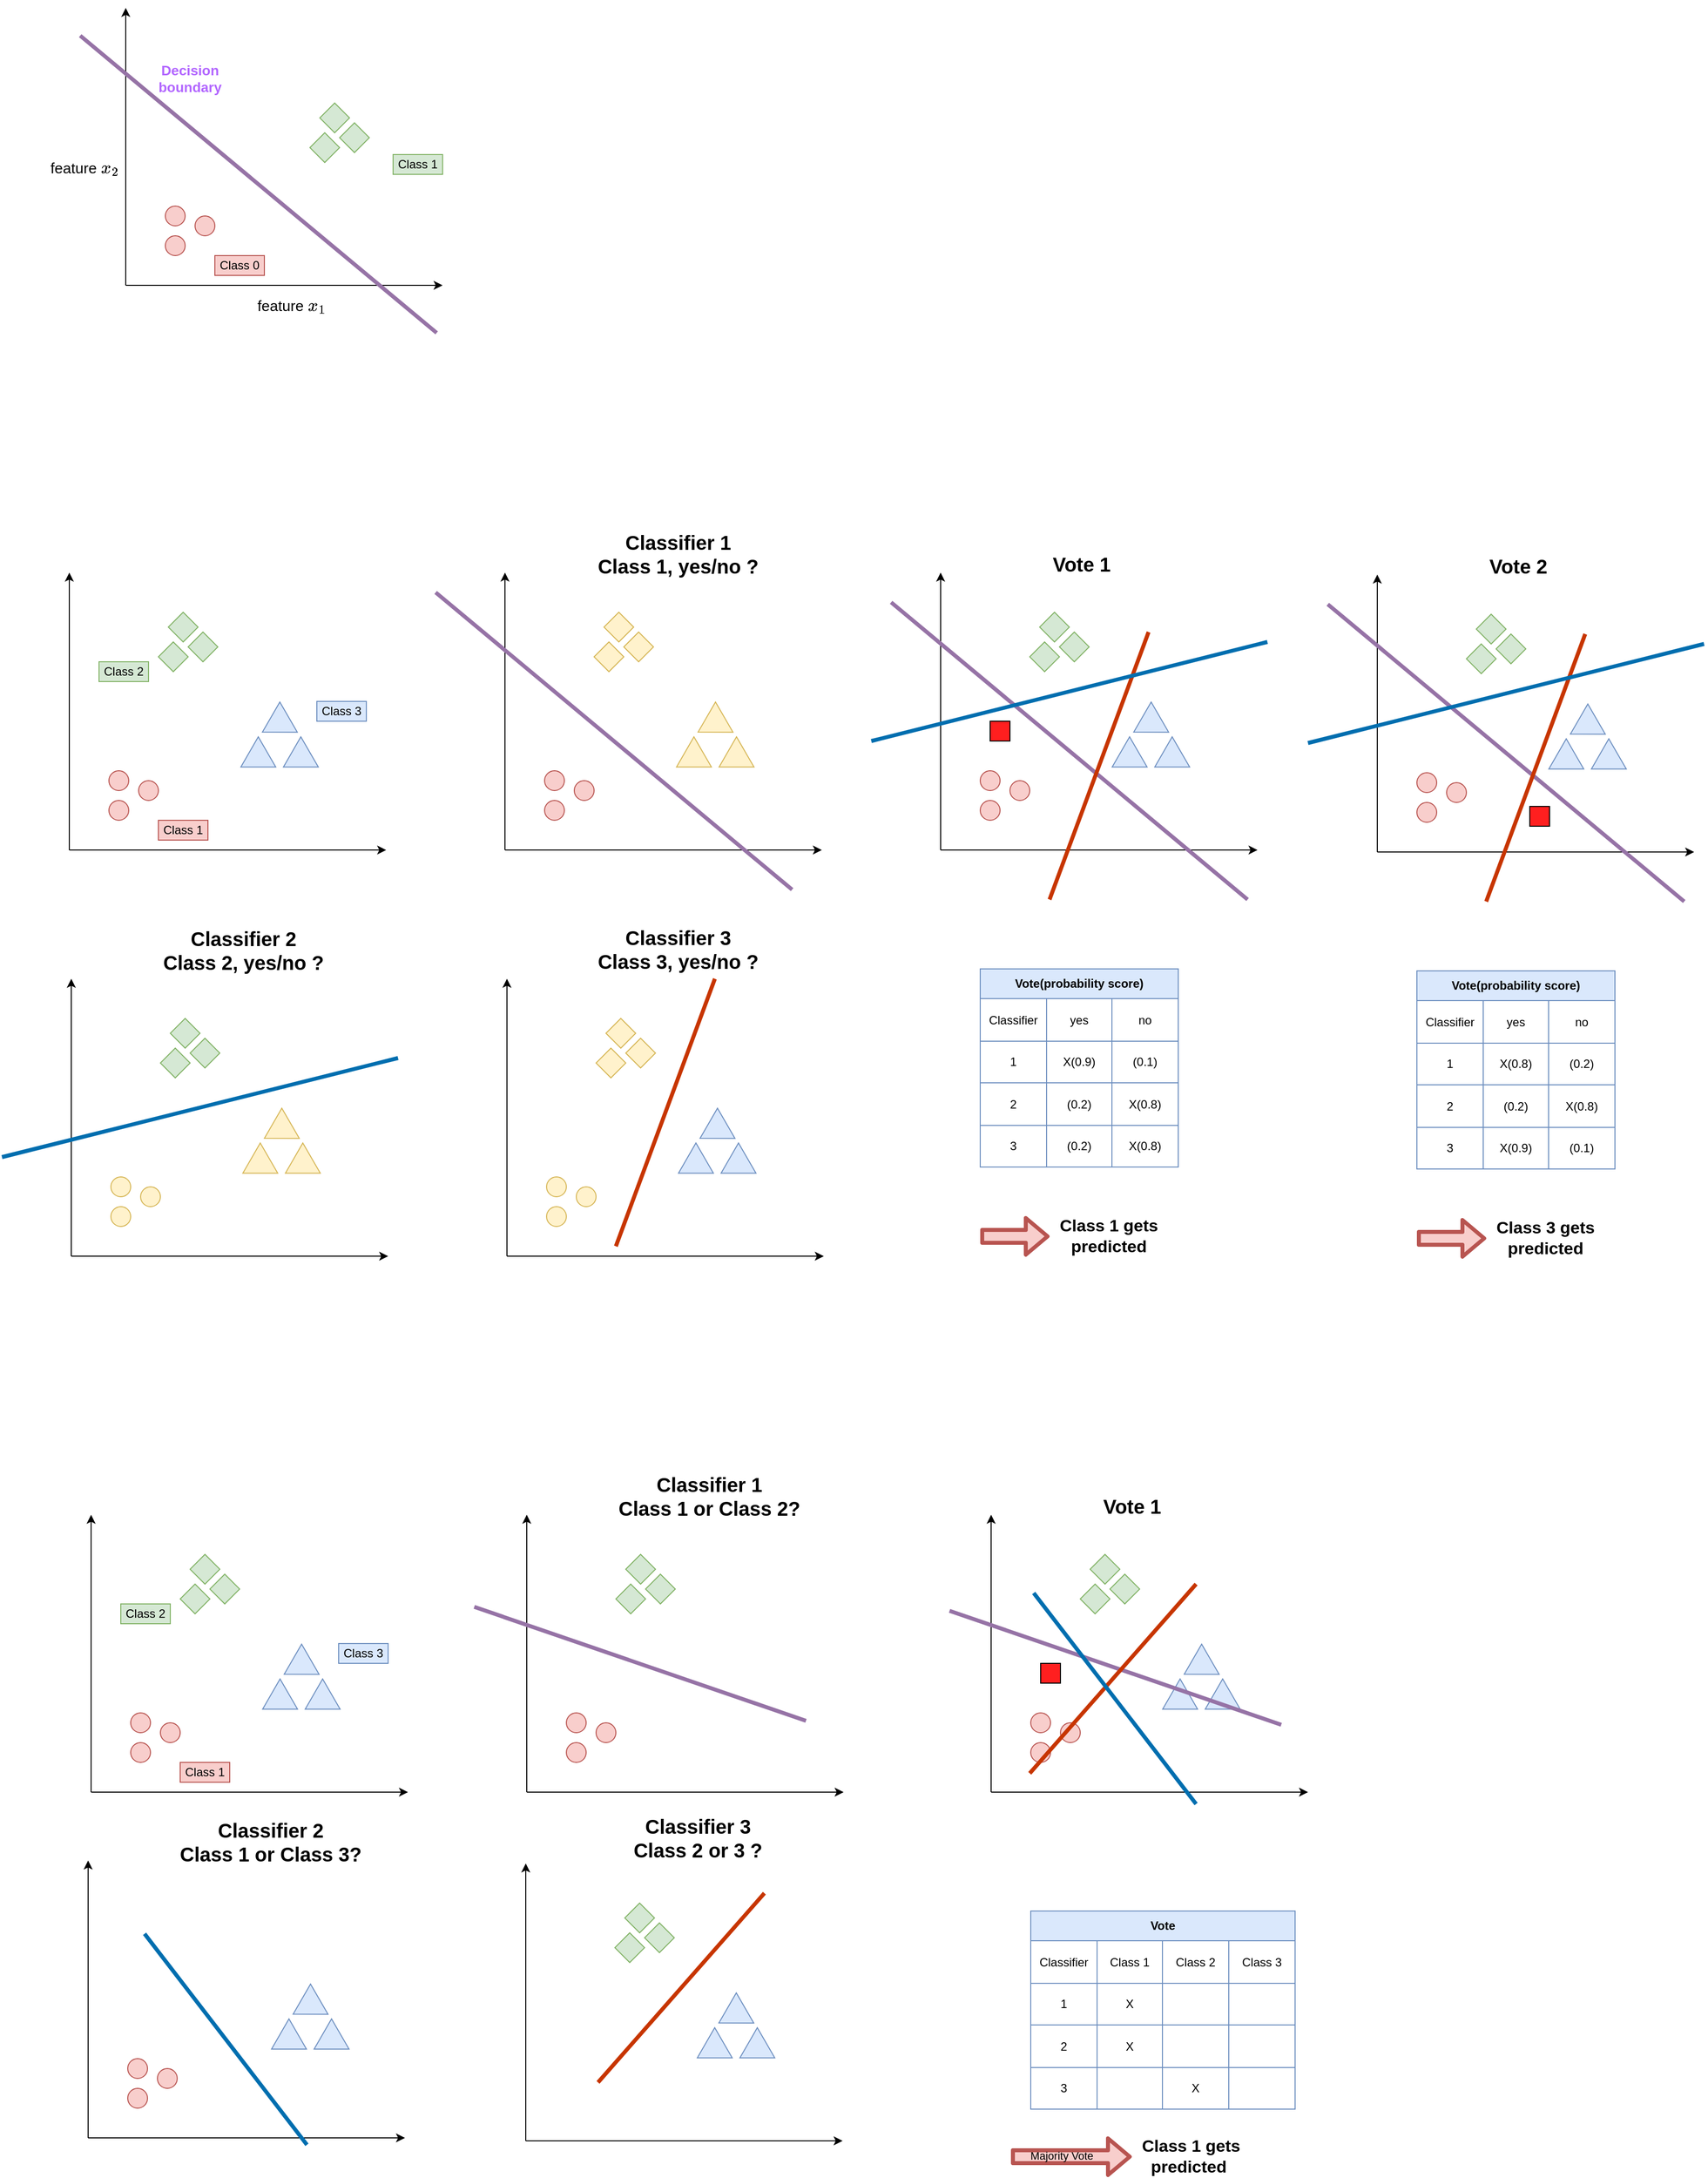 <mxfile version="14.1.9" type="device"><diagram id="eazXmLkH5TzqPCt74Ztd" name="Page-1"><mxGraphModel dx="1874" dy="1314" grid="0" gridSize="10" guides="0" tooltips="1" connect="1" arrows="1" fold="1" page="0" pageScale="1" pageWidth="827" pageHeight="1169" math="1" shadow="0"><root><mxCell id="0"/><mxCell id="1" parent="0"/><mxCell id="v2u7nxhbn7IVWWJ1dDAB-1" value="" style="ellipse;whiteSpace=wrap;html=1;aspect=fixed;fillColor=#f8cecc;strokeColor=#b85450;" parent="1" vertex="1"><mxGeometry x="200" y="430" width="20" height="20" as="geometry"/></mxCell><mxCell id="v2u7nxhbn7IVWWJ1dDAB-2" value="" style="ellipse;whiteSpace=wrap;html=1;aspect=fixed;fillColor=#f8cecc;strokeColor=#b85450;" parent="1" vertex="1"><mxGeometry x="230" y="410" width="20" height="20" as="geometry"/></mxCell><mxCell id="v2u7nxhbn7IVWWJ1dDAB-3" value="" style="ellipse;whiteSpace=wrap;html=1;aspect=fixed;fillColor=#f8cecc;strokeColor=#b85450;" parent="1" vertex="1"><mxGeometry x="200" y="400" width="20" height="20" as="geometry"/></mxCell><mxCell id="v2u7nxhbn7IVWWJ1dDAB-4" value="" style="endArrow=classic;html=1;" parent="1" edge="1"><mxGeometry width="50" height="50" relative="1" as="geometry"><mxPoint x="160" y="480" as="sourcePoint"/><mxPoint x="160" y="200" as="targetPoint"/></mxGeometry></mxCell><mxCell id="v2u7nxhbn7IVWWJ1dDAB-5" value="" style="endArrow=classic;html=1;" parent="1" edge="1"><mxGeometry width="50" height="50" relative="1" as="geometry"><mxPoint x="160" y="480" as="sourcePoint"/><mxPoint x="480" y="480" as="targetPoint"/></mxGeometry></mxCell><mxCell id="v2u7nxhbn7IVWWJ1dDAB-6" value="" style="rhombus;whiteSpace=wrap;html=1;fillColor=#d5e8d4;strokeColor=#82b366;" parent="1" vertex="1"><mxGeometry x="260" y="240" width="30" height="30" as="geometry"/></mxCell><mxCell id="v2u7nxhbn7IVWWJ1dDAB-7" value="" style="rhombus;whiteSpace=wrap;html=1;fillColor=#d5e8d4;strokeColor=#82b366;" parent="1" vertex="1"><mxGeometry x="280" y="260" width="30" height="30" as="geometry"/></mxCell><mxCell id="v2u7nxhbn7IVWWJ1dDAB-8" value="" style="rhombus;whiteSpace=wrap;html=1;fillColor=#d5e8d4;strokeColor=#82b366;" parent="1" vertex="1"><mxGeometry x="250" y="270" width="30" height="30" as="geometry"/></mxCell><mxCell id="v2u7nxhbn7IVWWJ1dDAB-9" value="" style="triangle;whiteSpace=wrap;html=1;rotation=30;fillColor=#dae8fc;strokeColor=#6c8ebf;" parent="1" vertex="1"><mxGeometry x="361.78" y="335.88" width="30.55" height="35.17" as="geometry"/></mxCell><mxCell id="v2u7nxhbn7IVWWJ1dDAB-10" value="" style="triangle;whiteSpace=wrap;html=1;rotation=30;fillColor=#dae8fc;strokeColor=#6c8ebf;" parent="1" vertex="1"><mxGeometry x="383" y="371.05" width="30.55" height="35.17" as="geometry"/></mxCell><mxCell id="v2u7nxhbn7IVWWJ1dDAB-11" value="" style="triangle;whiteSpace=wrap;html=1;rotation=30;fillColor=#dae8fc;strokeColor=#6c8ebf;" parent="1" vertex="1"><mxGeometry x="340.0" y="371.05" width="30.55" height="35.17" as="geometry"/></mxCell><mxCell id="v2u7nxhbn7IVWWJ1dDAB-12" value="" style="ellipse;whiteSpace=wrap;html=1;aspect=fixed;fillColor=#f8cecc;strokeColor=#b85450;" parent="1" vertex="1"><mxGeometry x="640" y="430" width="20" height="20" as="geometry"/></mxCell><mxCell id="v2u7nxhbn7IVWWJ1dDAB-13" value="" style="ellipse;whiteSpace=wrap;html=1;aspect=fixed;fillColor=#f8cecc;strokeColor=#b85450;" parent="1" vertex="1"><mxGeometry x="670" y="410" width="20" height="20" as="geometry"/></mxCell><mxCell id="v2u7nxhbn7IVWWJ1dDAB-14" value="" style="ellipse;whiteSpace=wrap;html=1;aspect=fixed;fillColor=#f8cecc;strokeColor=#b85450;" parent="1" vertex="1"><mxGeometry x="640" y="400" width="20" height="20" as="geometry"/></mxCell><mxCell id="v2u7nxhbn7IVWWJ1dDAB-15" value="" style="endArrow=classic;html=1;" parent="1" edge="1"><mxGeometry width="50" height="50" relative="1" as="geometry"><mxPoint x="600" y="480" as="sourcePoint"/><mxPoint x="600" y="200" as="targetPoint"/></mxGeometry></mxCell><mxCell id="v2u7nxhbn7IVWWJ1dDAB-16" value="" style="endArrow=classic;html=1;" parent="1" edge="1"><mxGeometry width="50" height="50" relative="1" as="geometry"><mxPoint x="600" y="480" as="sourcePoint"/><mxPoint x="920" y="480" as="targetPoint"/></mxGeometry></mxCell><mxCell id="v2u7nxhbn7IVWWJ1dDAB-17" value="" style="rhombus;whiteSpace=wrap;html=1;fillColor=#fff2cc;strokeColor=#d6b656;" parent="1" vertex="1"><mxGeometry x="700" y="240" width="30" height="30" as="geometry"/></mxCell><mxCell id="v2u7nxhbn7IVWWJ1dDAB-18" value="" style="rhombus;whiteSpace=wrap;html=1;fillColor=#fff2cc;strokeColor=#d6b656;" parent="1" vertex="1"><mxGeometry x="720" y="260" width="30" height="30" as="geometry"/></mxCell><mxCell id="v2u7nxhbn7IVWWJ1dDAB-19" value="" style="rhombus;whiteSpace=wrap;html=1;fillColor=#fff2cc;strokeColor=#d6b656;" parent="1" vertex="1"><mxGeometry x="690" y="270" width="30" height="30" as="geometry"/></mxCell><mxCell id="v2u7nxhbn7IVWWJ1dDAB-20" value="" style="triangle;whiteSpace=wrap;html=1;rotation=30;fillColor=#fff2cc;strokeColor=#d6b656;" parent="1" vertex="1"><mxGeometry x="801.78" y="335.88" width="30.55" height="35.17" as="geometry"/></mxCell><mxCell id="v2u7nxhbn7IVWWJ1dDAB-21" value="" style="triangle;whiteSpace=wrap;html=1;rotation=30;fillColor=#fff2cc;strokeColor=#d6b656;" parent="1" vertex="1"><mxGeometry x="823" y="371.05" width="30.55" height="35.17" as="geometry"/></mxCell><mxCell id="v2u7nxhbn7IVWWJ1dDAB-22" value="" style="triangle;whiteSpace=wrap;html=1;rotation=30;fillColor=#fff2cc;strokeColor=#d6b656;" parent="1" vertex="1"><mxGeometry x="780" y="371.05" width="30.55" height="35.17" as="geometry"/></mxCell><mxCell id="v2u7nxhbn7IVWWJ1dDAB-23" value="" style="endArrow=none;html=1;strokeWidth=4;fillColor=#e1d5e7;strokeColor=#9673a6;" parent="1" edge="1"><mxGeometry width="50" height="50" relative="1" as="geometry"><mxPoint x="890" y="520" as="sourcePoint"/><mxPoint x="530" y="220" as="targetPoint"/></mxGeometry></mxCell><mxCell id="v2u7nxhbn7IVWWJ1dDAB-24" value="" style="ellipse;whiteSpace=wrap;html=1;aspect=fixed;fillColor=#fff2cc;strokeColor=#d6b656;" parent="1" vertex="1"><mxGeometry x="202" y="840" width="20" height="20" as="geometry"/></mxCell><mxCell id="v2u7nxhbn7IVWWJ1dDAB-25" value="" style="ellipse;whiteSpace=wrap;html=1;aspect=fixed;fillColor=#fff2cc;strokeColor=#d6b656;" parent="1" vertex="1"><mxGeometry x="232" y="820" width="20" height="20" as="geometry"/></mxCell><mxCell id="v2u7nxhbn7IVWWJ1dDAB-26" value="" style="ellipse;whiteSpace=wrap;html=1;aspect=fixed;fillColor=#fff2cc;strokeColor=#d6b656;" parent="1" vertex="1"><mxGeometry x="202" y="810" width="20" height="20" as="geometry"/></mxCell><mxCell id="v2u7nxhbn7IVWWJ1dDAB-27" value="" style="endArrow=classic;html=1;" parent="1" edge="1"><mxGeometry width="50" height="50" relative="1" as="geometry"><mxPoint x="162" y="890" as="sourcePoint"/><mxPoint x="162" y="610" as="targetPoint"/></mxGeometry></mxCell><mxCell id="v2u7nxhbn7IVWWJ1dDAB-28" value="" style="endArrow=classic;html=1;" parent="1" edge="1"><mxGeometry width="50" height="50" relative="1" as="geometry"><mxPoint x="162" y="890" as="sourcePoint"/><mxPoint x="482" y="890" as="targetPoint"/></mxGeometry></mxCell><mxCell id="v2u7nxhbn7IVWWJ1dDAB-29" value="" style="rhombus;whiteSpace=wrap;html=1;fillColor=#d5e8d4;strokeColor=#82b366;" parent="1" vertex="1"><mxGeometry x="262" y="650" width="30" height="30" as="geometry"/></mxCell><mxCell id="v2u7nxhbn7IVWWJ1dDAB-30" value="" style="rhombus;whiteSpace=wrap;html=1;fillColor=#d5e8d4;strokeColor=#82b366;" parent="1" vertex="1"><mxGeometry x="282" y="670" width="30" height="30" as="geometry"/></mxCell><mxCell id="v2u7nxhbn7IVWWJ1dDAB-31" value="" style="rhombus;whiteSpace=wrap;html=1;fillColor=#d5e8d4;strokeColor=#82b366;" parent="1" vertex="1"><mxGeometry x="252" y="680" width="30" height="30" as="geometry"/></mxCell><mxCell id="v2u7nxhbn7IVWWJ1dDAB-32" value="" style="triangle;whiteSpace=wrap;html=1;rotation=30;fillColor=#fff2cc;strokeColor=#d6b656;" parent="1" vertex="1"><mxGeometry x="363.78" y="745.88" width="30.55" height="35.17" as="geometry"/></mxCell><mxCell id="v2u7nxhbn7IVWWJ1dDAB-33" value="" style="triangle;whiteSpace=wrap;html=1;rotation=30;fillColor=#fff2cc;strokeColor=#d6b656;" parent="1" vertex="1"><mxGeometry x="385" y="781.05" width="30.55" height="35.17" as="geometry"/></mxCell><mxCell id="v2u7nxhbn7IVWWJ1dDAB-34" value="" style="triangle;whiteSpace=wrap;html=1;rotation=30;fillColor=#fff2cc;strokeColor=#d6b656;" parent="1" vertex="1"><mxGeometry x="342.0" y="781.05" width="30.55" height="35.17" as="geometry"/></mxCell><mxCell id="v2u7nxhbn7IVWWJ1dDAB-35" value="" style="ellipse;whiteSpace=wrap;html=1;aspect=fixed;fillColor=#fff2cc;strokeColor=#d6b656;" parent="1" vertex="1"><mxGeometry x="642" y="840" width="20" height="20" as="geometry"/></mxCell><mxCell id="v2u7nxhbn7IVWWJ1dDAB-36" value="" style="ellipse;whiteSpace=wrap;html=1;aspect=fixed;fillColor=#fff2cc;strokeColor=#d6b656;" parent="1" vertex="1"><mxGeometry x="672" y="820" width="20" height="20" as="geometry"/></mxCell><mxCell id="v2u7nxhbn7IVWWJ1dDAB-37" value="" style="ellipse;whiteSpace=wrap;html=1;aspect=fixed;fillColor=#fff2cc;strokeColor=#d6b656;" parent="1" vertex="1"><mxGeometry x="642" y="810" width="20" height="20" as="geometry"/></mxCell><mxCell id="v2u7nxhbn7IVWWJ1dDAB-38" value="" style="endArrow=classic;html=1;" parent="1" edge="1"><mxGeometry width="50" height="50" relative="1" as="geometry"><mxPoint x="602" y="890" as="sourcePoint"/><mxPoint x="602" y="610" as="targetPoint"/></mxGeometry></mxCell><mxCell id="v2u7nxhbn7IVWWJ1dDAB-39" value="" style="endArrow=classic;html=1;" parent="1" edge="1"><mxGeometry width="50" height="50" relative="1" as="geometry"><mxPoint x="602" y="890" as="sourcePoint"/><mxPoint x="922" y="890" as="targetPoint"/></mxGeometry></mxCell><mxCell id="v2u7nxhbn7IVWWJ1dDAB-40" value="" style="rhombus;whiteSpace=wrap;html=1;fillColor=#fff2cc;strokeColor=#d6b656;" parent="1" vertex="1"><mxGeometry x="702" y="650" width="30" height="30" as="geometry"/></mxCell><mxCell id="v2u7nxhbn7IVWWJ1dDAB-41" value="" style="rhombus;whiteSpace=wrap;html=1;fillColor=#fff2cc;strokeColor=#d6b656;" parent="1" vertex="1"><mxGeometry x="722" y="670" width="30" height="30" as="geometry"/></mxCell><mxCell id="v2u7nxhbn7IVWWJ1dDAB-42" value="" style="rhombus;whiteSpace=wrap;html=1;fillColor=#fff2cc;strokeColor=#d6b656;" parent="1" vertex="1"><mxGeometry x="692" y="680" width="30" height="30" as="geometry"/></mxCell><mxCell id="v2u7nxhbn7IVWWJ1dDAB-43" value="" style="triangle;whiteSpace=wrap;html=1;rotation=30;fillColor=#dae8fc;strokeColor=#6c8ebf;" parent="1" vertex="1"><mxGeometry x="803.78" y="745.88" width="30.55" height="35.17" as="geometry"/></mxCell><mxCell id="v2u7nxhbn7IVWWJ1dDAB-44" value="" style="triangle;whiteSpace=wrap;html=1;rotation=30;fillColor=#dae8fc;strokeColor=#6c8ebf;" parent="1" vertex="1"><mxGeometry x="825" y="781.05" width="30.55" height="35.17" as="geometry"/></mxCell><mxCell id="v2u7nxhbn7IVWWJ1dDAB-45" value="" style="triangle;whiteSpace=wrap;html=1;rotation=30;fillColor=#dae8fc;strokeColor=#6c8ebf;" parent="1" vertex="1"><mxGeometry x="782" y="781.05" width="30.55" height="35.17" as="geometry"/></mxCell><mxCell id="v2u7nxhbn7IVWWJ1dDAB-46" value="" style="endArrow=none;html=1;strokeWidth=4;fillColor=#1ba1e2;strokeColor=#006EAF;" parent="1" edge="1"><mxGeometry width="50" height="50" relative="1" as="geometry"><mxPoint x="492" y="690" as="sourcePoint"/><mxPoint x="92" y="790" as="targetPoint"/></mxGeometry></mxCell><mxCell id="v2u7nxhbn7IVWWJ1dDAB-47" value="" style="endArrow=none;html=1;strokeWidth=4;fillColor=#fa6800;strokeColor=#C73500;" parent="1" edge="1"><mxGeometry width="50" height="50" relative="1" as="geometry"><mxPoint x="812" y="610" as="sourcePoint"/><mxPoint x="712" y="880" as="targetPoint"/></mxGeometry></mxCell><mxCell id="v2u7nxhbn7IVWWJ1dDAB-51" value="" style="ellipse;whiteSpace=wrap;html=1;aspect=fixed;fillColor=#f8cecc;strokeColor=#b85450;" parent="1" vertex="1"><mxGeometry x="1080" y="430" width="20" height="20" as="geometry"/></mxCell><mxCell id="v2u7nxhbn7IVWWJ1dDAB-52" value="" style="ellipse;whiteSpace=wrap;html=1;aspect=fixed;fillColor=#f8cecc;strokeColor=#b85450;" parent="1" vertex="1"><mxGeometry x="1110" y="410" width="20" height="20" as="geometry"/></mxCell><mxCell id="v2u7nxhbn7IVWWJ1dDAB-53" value="" style="ellipse;whiteSpace=wrap;html=1;aspect=fixed;fillColor=#f8cecc;strokeColor=#b85450;" parent="1" vertex="1"><mxGeometry x="1080" y="400" width="20" height="20" as="geometry"/></mxCell><mxCell id="v2u7nxhbn7IVWWJ1dDAB-54" value="" style="endArrow=classic;html=1;" parent="1" edge="1"><mxGeometry width="50" height="50" relative="1" as="geometry"><mxPoint x="1040" y="480" as="sourcePoint"/><mxPoint x="1040" y="200" as="targetPoint"/></mxGeometry></mxCell><mxCell id="v2u7nxhbn7IVWWJ1dDAB-55" value="" style="endArrow=classic;html=1;" parent="1" edge="1"><mxGeometry width="50" height="50" relative="1" as="geometry"><mxPoint x="1040" y="480" as="sourcePoint"/><mxPoint x="1360" y="480" as="targetPoint"/></mxGeometry></mxCell><mxCell id="v2u7nxhbn7IVWWJ1dDAB-56" value="" style="rhombus;whiteSpace=wrap;html=1;fillColor=#d5e8d4;strokeColor=#82b366;" parent="1" vertex="1"><mxGeometry x="1140" y="240" width="30" height="30" as="geometry"/></mxCell><mxCell id="v2u7nxhbn7IVWWJ1dDAB-57" value="" style="rhombus;whiteSpace=wrap;html=1;fillColor=#d5e8d4;strokeColor=#82b366;" parent="1" vertex="1"><mxGeometry x="1160" y="260" width="30" height="30" as="geometry"/></mxCell><mxCell id="v2u7nxhbn7IVWWJ1dDAB-58" value="" style="rhombus;whiteSpace=wrap;html=1;fillColor=#d5e8d4;strokeColor=#82b366;" parent="1" vertex="1"><mxGeometry x="1130" y="270" width="30" height="30" as="geometry"/></mxCell><mxCell id="v2u7nxhbn7IVWWJ1dDAB-59" value="" style="triangle;whiteSpace=wrap;html=1;rotation=30;fillColor=#dae8fc;strokeColor=#6c8ebf;" parent="1" vertex="1"><mxGeometry x="1241.78" y="335.88" width="30.55" height="35.17" as="geometry"/></mxCell><mxCell id="v2u7nxhbn7IVWWJ1dDAB-60" value="" style="triangle;whiteSpace=wrap;html=1;rotation=30;fillColor=#dae8fc;strokeColor=#6c8ebf;" parent="1" vertex="1"><mxGeometry x="1263" y="371.05" width="30.55" height="35.17" as="geometry"/></mxCell><mxCell id="v2u7nxhbn7IVWWJ1dDAB-61" value="" style="triangle;whiteSpace=wrap;html=1;rotation=30;fillColor=#dae8fc;strokeColor=#6c8ebf;" parent="1" vertex="1"><mxGeometry x="1220" y="371.05" width="30.55" height="35.17" as="geometry"/></mxCell><mxCell id="v2u7nxhbn7IVWWJ1dDAB-62" value="&lt;font style=&quot;font-size: 20px&quot;&gt;&lt;b&gt;Vote 1&lt;/b&gt;&lt;/font&gt;" style="text;html=1;strokeColor=none;fillColor=none;align=center;verticalAlign=middle;whiteSpace=wrap;rounded=0;" parent="1" vertex="1"><mxGeometry x="1126" y="166" width="113" height="50" as="geometry"/></mxCell><mxCell id="v2u7nxhbn7IVWWJ1dDAB-63" value="" style="endArrow=none;html=1;strokeWidth=4;fillColor=#e1d5e7;strokeColor=#9673a6;" parent="1" edge="1"><mxGeometry width="50" height="50" relative="1" as="geometry"><mxPoint x="1350" y="530" as="sourcePoint"/><mxPoint x="990" y="230" as="targetPoint"/></mxGeometry></mxCell><mxCell id="v2u7nxhbn7IVWWJ1dDAB-64" value="" style="endArrow=none;html=1;strokeWidth=4;fillColor=#fa6800;strokeColor=#C73500;" parent="1" edge="1"><mxGeometry width="50" height="50" relative="1" as="geometry"><mxPoint x="1250" y="260" as="sourcePoint"/><mxPoint x="1150" y="530" as="targetPoint"/></mxGeometry></mxCell><mxCell id="v2u7nxhbn7IVWWJ1dDAB-65" value="" style="endArrow=none;html=1;strokeWidth=4;fillColor=#1ba1e2;strokeColor=#006EAF;" parent="1" edge="1"><mxGeometry width="50" height="50" relative="1" as="geometry"><mxPoint x="1370" y="270" as="sourcePoint"/><mxPoint x="970" y="370" as="targetPoint"/></mxGeometry></mxCell><mxCell id="v2u7nxhbn7IVWWJ1dDAB-66" value="" style="whiteSpace=wrap;html=1;aspect=fixed;fillColor=#FF1F1F;" parent="1" vertex="1"><mxGeometry x="1090" y="350" width="20" height="20" as="geometry"/></mxCell><mxCell id="v2u7nxhbn7IVWWJ1dDAB-84" value="Class 1" style="text;html=1;strokeColor=#b85450;fillColor=#f8cecc;align=center;verticalAlign=middle;whiteSpace=wrap;rounded=0;" parent="1" vertex="1"><mxGeometry x="250" y="450" width="50" height="20" as="geometry"/></mxCell><mxCell id="v2u7nxhbn7IVWWJ1dDAB-85" value="Class 2" style="text;html=1;strokeColor=#82b366;fillColor=#d5e8d4;align=center;verticalAlign=middle;whiteSpace=wrap;rounded=0;" parent="1" vertex="1"><mxGeometry x="190" y="290" width="50" height="20" as="geometry"/></mxCell><mxCell id="v2u7nxhbn7IVWWJ1dDAB-86" value="Class 3" style="text;html=1;strokeColor=#6c8ebf;fillColor=#dae8fc;align=center;verticalAlign=middle;whiteSpace=wrap;rounded=0;" parent="1" vertex="1"><mxGeometry x="410" y="330" width="50" height="20" as="geometry"/></mxCell><mxCell id="v2u7nxhbn7IVWWJ1dDAB-90" value="&lt;font style=&quot;font-size: 20px&quot;&gt;&lt;b&gt;Classifier 3&lt;br&gt;Class 3, yes/no ?&lt;br&gt;&lt;/b&gt;&lt;/font&gt;" style="text;html=1;strokeColor=none;fillColor=none;align=center;verticalAlign=middle;whiteSpace=wrap;rounded=0;" parent="1" vertex="1"><mxGeometry x="690" y="555" width="170" height="50" as="geometry"/></mxCell><mxCell id="v2u7nxhbn7IVWWJ1dDAB-91" value="&lt;font style=&quot;font-size: 20px&quot;&gt;&lt;b&gt;Classifier 2&lt;br&gt;Class 2, yes/no ?&lt;br&gt;&lt;/b&gt;&lt;/font&gt;" style="text;html=1;strokeColor=none;fillColor=none;align=center;verticalAlign=middle;whiteSpace=wrap;rounded=0;" parent="1" vertex="1"><mxGeometry x="251" y="556" width="170" height="50" as="geometry"/></mxCell><mxCell id="v2u7nxhbn7IVWWJ1dDAB-92" value="&lt;font style=&quot;font-size: 20px&quot;&gt;&lt;b&gt;Classifier 1&lt;br&gt;Class 1, yes/no ?&lt;br&gt;&lt;/b&gt;&lt;/font&gt;" style="text;html=1;strokeColor=none;fillColor=none;align=center;verticalAlign=middle;whiteSpace=wrap;rounded=0;" parent="1" vertex="1"><mxGeometry x="690" y="156" width="170" height="50" as="geometry"/></mxCell><mxCell id="v2u7nxhbn7IVWWJ1dDAB-67" value="Vote(probability score)" style="shape=table;html=1;whiteSpace=wrap;startSize=30;container=1;collapsible=0;childLayout=tableLayout;fontStyle=1;align=center;fillColor=#dae8fc;strokeColor=#6c8ebf;" parent="1" vertex="1"><mxGeometry x="1080" y="600" width="200" height="200" as="geometry"/></mxCell><mxCell id="v2u7nxhbn7IVWWJ1dDAB-68" value="" style="shape=partialRectangle;html=1;whiteSpace=wrap;collapsible=0;dropTarget=0;pointerEvents=0;fillColor=none;top=0;left=0;bottom=0;right=0;points=[[0,0.5],[1,0.5]];portConstraint=eastwest;" parent="v2u7nxhbn7IVWWJ1dDAB-67" vertex="1"><mxGeometry y="30" width="200" height="43" as="geometry"/></mxCell><mxCell id="v2u7nxhbn7IVWWJ1dDAB-69" value="Classifier" style="shape=partialRectangle;html=1;whiteSpace=wrap;connectable=0;fillColor=none;top=0;left=0;bottom=0;right=0;overflow=hidden;" parent="v2u7nxhbn7IVWWJ1dDAB-68" vertex="1"><mxGeometry width="67" height="43" as="geometry"/></mxCell><mxCell id="v2u7nxhbn7IVWWJ1dDAB-70" value="yes" style="shape=partialRectangle;html=1;whiteSpace=wrap;connectable=0;fillColor=none;top=0;left=0;bottom=0;right=0;overflow=hidden;" parent="v2u7nxhbn7IVWWJ1dDAB-68" vertex="1"><mxGeometry x="67" width="66" height="43" as="geometry"/></mxCell><mxCell id="v2u7nxhbn7IVWWJ1dDAB-71" value="no" style="shape=partialRectangle;html=1;whiteSpace=wrap;connectable=0;fillColor=none;top=0;left=0;bottom=0;right=0;overflow=hidden;" parent="v2u7nxhbn7IVWWJ1dDAB-68" vertex="1"><mxGeometry x="133" width="67" height="43" as="geometry"/></mxCell><mxCell id="v2u7nxhbn7IVWWJ1dDAB-72" value="" style="shape=partialRectangle;html=1;whiteSpace=wrap;collapsible=0;dropTarget=0;pointerEvents=0;fillColor=none;top=0;left=0;bottom=0;right=0;points=[[0,0.5],[1,0.5]];portConstraint=eastwest;" parent="v2u7nxhbn7IVWWJ1dDAB-67" vertex="1"><mxGeometry y="73" width="200" height="42" as="geometry"/></mxCell><mxCell id="v2u7nxhbn7IVWWJ1dDAB-73" value="1" style="shape=partialRectangle;html=1;whiteSpace=wrap;connectable=0;fillColor=none;top=0;left=0;bottom=0;right=0;overflow=hidden;" parent="v2u7nxhbn7IVWWJ1dDAB-72" vertex="1"><mxGeometry width="67" height="42" as="geometry"/></mxCell><mxCell id="v2u7nxhbn7IVWWJ1dDAB-74" value="X(0.9)" style="shape=partialRectangle;html=1;whiteSpace=wrap;connectable=0;fillColor=none;top=0;left=0;bottom=0;right=0;overflow=hidden;" parent="v2u7nxhbn7IVWWJ1dDAB-72" vertex="1"><mxGeometry x="67" width="66" height="42" as="geometry"/></mxCell><mxCell id="v2u7nxhbn7IVWWJ1dDAB-75" value="(0.1)" style="shape=partialRectangle;html=1;whiteSpace=wrap;connectable=0;fillColor=none;top=0;left=0;bottom=0;right=0;overflow=hidden;" parent="v2u7nxhbn7IVWWJ1dDAB-72" vertex="1"><mxGeometry x="133" width="67" height="42" as="geometry"/></mxCell><mxCell id="v2u7nxhbn7IVWWJ1dDAB-76" value="" style="shape=partialRectangle;html=1;whiteSpace=wrap;collapsible=0;dropTarget=0;pointerEvents=0;fillColor=none;top=0;left=0;bottom=0;right=0;points=[[0,0.5],[1,0.5]];portConstraint=eastwest;" parent="v2u7nxhbn7IVWWJ1dDAB-67" vertex="1"><mxGeometry y="115" width="200" height="43" as="geometry"/></mxCell><mxCell id="v2u7nxhbn7IVWWJ1dDAB-77" value="2" style="shape=partialRectangle;html=1;whiteSpace=wrap;connectable=0;fillColor=none;top=0;left=0;bottom=0;right=0;overflow=hidden;" parent="v2u7nxhbn7IVWWJ1dDAB-76" vertex="1"><mxGeometry width="67" height="43" as="geometry"/></mxCell><mxCell id="v2u7nxhbn7IVWWJ1dDAB-78" value="(0.2)" style="shape=partialRectangle;html=1;whiteSpace=wrap;connectable=0;fillColor=none;top=0;left=0;bottom=0;right=0;overflow=hidden;" parent="v2u7nxhbn7IVWWJ1dDAB-76" vertex="1"><mxGeometry x="67" width="66" height="43" as="geometry"/></mxCell><mxCell id="v2u7nxhbn7IVWWJ1dDAB-79" value="X(0.8)" style="shape=partialRectangle;html=1;whiteSpace=wrap;connectable=0;fillColor=none;top=0;left=0;bottom=0;right=0;overflow=hidden;" parent="v2u7nxhbn7IVWWJ1dDAB-76" vertex="1"><mxGeometry x="133" width="67" height="43" as="geometry"/></mxCell><mxCell id="v2u7nxhbn7IVWWJ1dDAB-80" style="shape=partialRectangle;html=1;whiteSpace=wrap;collapsible=0;dropTarget=0;pointerEvents=0;fillColor=none;top=0;left=0;bottom=0;right=0;points=[[0,0.5],[1,0.5]];portConstraint=eastwest;" parent="v2u7nxhbn7IVWWJ1dDAB-67" vertex="1"><mxGeometry y="158" width="200" height="42" as="geometry"/></mxCell><mxCell id="v2u7nxhbn7IVWWJ1dDAB-81" value="3" style="shape=partialRectangle;html=1;whiteSpace=wrap;connectable=0;fillColor=none;top=0;left=0;bottom=0;right=0;overflow=hidden;" parent="v2u7nxhbn7IVWWJ1dDAB-80" vertex="1"><mxGeometry width="67" height="42" as="geometry"/></mxCell><mxCell id="v2u7nxhbn7IVWWJ1dDAB-82" value="(0.2)" style="shape=partialRectangle;html=1;whiteSpace=wrap;connectable=0;fillColor=none;top=0;left=0;bottom=0;right=0;overflow=hidden;" parent="v2u7nxhbn7IVWWJ1dDAB-80" vertex="1"><mxGeometry x="67" width="66" height="42" as="geometry"/></mxCell><mxCell id="v2u7nxhbn7IVWWJ1dDAB-83" value="X(0.8)" style="shape=partialRectangle;html=1;whiteSpace=wrap;connectable=0;fillColor=none;top=0;left=0;bottom=0;right=0;overflow=hidden;" parent="v2u7nxhbn7IVWWJ1dDAB-80" vertex="1"><mxGeometry x="133" width="67" height="42" as="geometry"/></mxCell><mxCell id="v2u7nxhbn7IVWWJ1dDAB-97" value="" style="shape=flexArrow;endArrow=classic;html=1;strokeWidth=4;fillColor=#f8cecc;strokeColor=#b85450;" parent="1" edge="1"><mxGeometry width="50" height="50" relative="1" as="geometry"><mxPoint x="1080" y="870" as="sourcePoint"/><mxPoint x="1150" y="870" as="targetPoint"/></mxGeometry></mxCell><mxCell id="v2u7nxhbn7IVWWJ1dDAB-98" value="&lt;b&gt;&lt;font style=&quot;font-size: 17px&quot;&gt;Class 1 gets predicted&lt;/font&gt;&lt;/b&gt;" style="text;html=1;strokeColor=none;fillColor=none;align=center;verticalAlign=middle;whiteSpace=wrap;rounded=0;" parent="1" vertex="1"><mxGeometry x="1145" y="860" width="130" height="20" as="geometry"/></mxCell><mxCell id="v2u7nxhbn7IVWWJ1dDAB-99" value="" style="ellipse;whiteSpace=wrap;html=1;aspect=fixed;fillColor=#f8cecc;strokeColor=#b85450;" parent="1" vertex="1"><mxGeometry x="1521" y="432" width="20" height="20" as="geometry"/></mxCell><mxCell id="v2u7nxhbn7IVWWJ1dDAB-100" value="" style="ellipse;whiteSpace=wrap;html=1;aspect=fixed;fillColor=#f8cecc;strokeColor=#b85450;" parent="1" vertex="1"><mxGeometry x="1551" y="412" width="20" height="20" as="geometry"/></mxCell><mxCell id="v2u7nxhbn7IVWWJ1dDAB-101" value="" style="ellipse;whiteSpace=wrap;html=1;aspect=fixed;fillColor=#f8cecc;strokeColor=#b85450;" parent="1" vertex="1"><mxGeometry x="1521" y="402" width="20" height="20" as="geometry"/></mxCell><mxCell id="v2u7nxhbn7IVWWJ1dDAB-102" value="" style="endArrow=classic;html=1;" parent="1" edge="1"><mxGeometry width="50" height="50" relative="1" as="geometry"><mxPoint x="1481" y="482" as="sourcePoint"/><mxPoint x="1481" y="202" as="targetPoint"/></mxGeometry></mxCell><mxCell id="v2u7nxhbn7IVWWJ1dDAB-103" value="" style="endArrow=classic;html=1;" parent="1" edge="1"><mxGeometry width="50" height="50" relative="1" as="geometry"><mxPoint x="1481" y="482" as="sourcePoint"/><mxPoint x="1801" y="482" as="targetPoint"/></mxGeometry></mxCell><mxCell id="v2u7nxhbn7IVWWJ1dDAB-104" value="" style="rhombus;whiteSpace=wrap;html=1;fillColor=#d5e8d4;strokeColor=#82b366;" parent="1" vertex="1"><mxGeometry x="1581" y="242" width="30" height="30" as="geometry"/></mxCell><mxCell id="v2u7nxhbn7IVWWJ1dDAB-105" value="" style="rhombus;whiteSpace=wrap;html=1;fillColor=#d5e8d4;strokeColor=#82b366;" parent="1" vertex="1"><mxGeometry x="1601" y="262" width="30" height="30" as="geometry"/></mxCell><mxCell id="v2u7nxhbn7IVWWJ1dDAB-106" value="" style="rhombus;whiteSpace=wrap;html=1;fillColor=#d5e8d4;strokeColor=#82b366;" parent="1" vertex="1"><mxGeometry x="1571" y="272" width="30" height="30" as="geometry"/></mxCell><mxCell id="v2u7nxhbn7IVWWJ1dDAB-107" value="" style="triangle;whiteSpace=wrap;html=1;rotation=30;fillColor=#dae8fc;strokeColor=#6c8ebf;" parent="1" vertex="1"><mxGeometry x="1682.78" y="337.88" width="30.55" height="35.17" as="geometry"/></mxCell><mxCell id="v2u7nxhbn7IVWWJ1dDAB-108" value="" style="triangle;whiteSpace=wrap;html=1;rotation=30;fillColor=#dae8fc;strokeColor=#6c8ebf;" parent="1" vertex="1"><mxGeometry x="1704" y="373.05" width="30.55" height="35.17" as="geometry"/></mxCell><mxCell id="v2u7nxhbn7IVWWJ1dDAB-109" value="" style="triangle;whiteSpace=wrap;html=1;rotation=30;fillColor=#dae8fc;strokeColor=#6c8ebf;" parent="1" vertex="1"><mxGeometry x="1661" y="373.05" width="30.55" height="35.17" as="geometry"/></mxCell><mxCell id="v2u7nxhbn7IVWWJ1dDAB-110" value="&lt;font style=&quot;font-size: 20px&quot;&gt;&lt;b&gt;Vote 2&lt;/b&gt;&lt;/font&gt;" style="text;html=1;strokeColor=none;fillColor=none;align=center;verticalAlign=middle;whiteSpace=wrap;rounded=0;" parent="1" vertex="1"><mxGeometry x="1567" y="168" width="113" height="50" as="geometry"/></mxCell><mxCell id="v2u7nxhbn7IVWWJ1dDAB-111" value="" style="endArrow=none;html=1;strokeWidth=4;fillColor=#e1d5e7;strokeColor=#9673a6;" parent="1" edge="1"><mxGeometry width="50" height="50" relative="1" as="geometry"><mxPoint x="1791" y="532" as="sourcePoint"/><mxPoint x="1431" y="232" as="targetPoint"/></mxGeometry></mxCell><mxCell id="v2u7nxhbn7IVWWJ1dDAB-112" value="" style="endArrow=none;html=1;strokeWidth=4;fillColor=#fa6800;strokeColor=#C73500;" parent="1" edge="1"><mxGeometry width="50" height="50" relative="1" as="geometry"><mxPoint x="1691" y="262" as="sourcePoint"/><mxPoint x="1591" y="532" as="targetPoint"/></mxGeometry></mxCell><mxCell id="v2u7nxhbn7IVWWJ1dDAB-113" value="" style="endArrow=none;html=1;strokeWidth=4;fillColor=#1ba1e2;strokeColor=#006EAF;" parent="1" edge="1"><mxGeometry width="50" height="50" relative="1" as="geometry"><mxPoint x="1811" y="272" as="sourcePoint"/><mxPoint x="1411" y="372" as="targetPoint"/></mxGeometry></mxCell><mxCell id="v2u7nxhbn7IVWWJ1dDAB-114" value="" style="whiteSpace=wrap;html=1;aspect=fixed;fillColor=#FF1F1F;" parent="1" vertex="1"><mxGeometry x="1635" y="436" width="20" height="20" as="geometry"/></mxCell><mxCell id="v2u7nxhbn7IVWWJ1dDAB-132" value="" style="shape=flexArrow;endArrow=classic;html=1;strokeWidth=4;fillColor=#f8cecc;strokeColor=#b85450;" parent="1" edge="1"><mxGeometry width="50" height="50" relative="1" as="geometry"><mxPoint x="1521" y="872" as="sourcePoint"/><mxPoint x="1591" y="872" as="targetPoint"/></mxGeometry></mxCell><mxCell id="v2u7nxhbn7IVWWJ1dDAB-133" value="&lt;b&gt;&lt;font style=&quot;font-size: 17px&quot;&gt;Class 3 gets predicted&lt;/font&gt;&lt;/b&gt;" style="text;html=1;strokeColor=none;fillColor=none;align=center;verticalAlign=middle;whiteSpace=wrap;rounded=0;" parent="1" vertex="1"><mxGeometry x="1586" y="862" width="130" height="20" as="geometry"/></mxCell><mxCell id="v2u7nxhbn7IVWWJ1dDAB-115" value="Vote(probability score)" style="shape=table;html=1;whiteSpace=wrap;startSize=30;container=1;collapsible=0;childLayout=tableLayout;fontStyle=1;align=center;fillColor=#dae8fc;strokeColor=#6c8ebf;" parent="1" vertex="1"><mxGeometry x="1521" y="602" width="200" height="200" as="geometry"/></mxCell><mxCell id="v2u7nxhbn7IVWWJ1dDAB-116" value="" style="shape=partialRectangle;html=1;whiteSpace=wrap;collapsible=0;dropTarget=0;pointerEvents=0;fillColor=none;top=0;left=0;bottom=0;right=0;points=[[0,0.5],[1,0.5]];portConstraint=eastwest;" parent="v2u7nxhbn7IVWWJ1dDAB-115" vertex="1"><mxGeometry y="30" width="200" height="43" as="geometry"/></mxCell><mxCell id="v2u7nxhbn7IVWWJ1dDAB-117" value="Classifier" style="shape=partialRectangle;html=1;whiteSpace=wrap;connectable=0;fillColor=none;top=0;left=0;bottom=0;right=0;overflow=hidden;" parent="v2u7nxhbn7IVWWJ1dDAB-116" vertex="1"><mxGeometry width="67" height="43" as="geometry"/></mxCell><mxCell id="v2u7nxhbn7IVWWJ1dDAB-118" value="yes" style="shape=partialRectangle;html=1;whiteSpace=wrap;connectable=0;fillColor=none;top=0;left=0;bottom=0;right=0;overflow=hidden;" parent="v2u7nxhbn7IVWWJ1dDAB-116" vertex="1"><mxGeometry x="67" width="66" height="43" as="geometry"/></mxCell><mxCell id="v2u7nxhbn7IVWWJ1dDAB-119" value="no" style="shape=partialRectangle;html=1;whiteSpace=wrap;connectable=0;fillColor=none;top=0;left=0;bottom=0;right=0;overflow=hidden;" parent="v2u7nxhbn7IVWWJ1dDAB-116" vertex="1"><mxGeometry x="133" width="67" height="43" as="geometry"/></mxCell><mxCell id="v2u7nxhbn7IVWWJ1dDAB-120" value="" style="shape=partialRectangle;html=1;whiteSpace=wrap;collapsible=0;dropTarget=0;pointerEvents=0;fillColor=none;top=0;left=0;bottom=0;right=0;points=[[0,0.5],[1,0.5]];portConstraint=eastwest;" parent="v2u7nxhbn7IVWWJ1dDAB-115" vertex="1"><mxGeometry y="73" width="200" height="42" as="geometry"/></mxCell><mxCell id="v2u7nxhbn7IVWWJ1dDAB-121" value="1" style="shape=partialRectangle;html=1;whiteSpace=wrap;connectable=0;fillColor=none;top=0;left=0;bottom=0;right=0;overflow=hidden;" parent="v2u7nxhbn7IVWWJ1dDAB-120" vertex="1"><mxGeometry width="67" height="42" as="geometry"/></mxCell><mxCell id="v2u7nxhbn7IVWWJ1dDAB-122" value="X(0.8)" style="shape=partialRectangle;html=1;whiteSpace=wrap;connectable=0;fillColor=none;top=0;left=0;bottom=0;right=0;overflow=hidden;" parent="v2u7nxhbn7IVWWJ1dDAB-120" vertex="1"><mxGeometry x="67" width="66" height="42" as="geometry"/></mxCell><mxCell id="v2u7nxhbn7IVWWJ1dDAB-123" value="(0.2)" style="shape=partialRectangle;html=1;whiteSpace=wrap;connectable=0;fillColor=none;top=0;left=0;bottom=0;right=0;overflow=hidden;" parent="v2u7nxhbn7IVWWJ1dDAB-120" vertex="1"><mxGeometry x="133" width="67" height="42" as="geometry"/></mxCell><mxCell id="v2u7nxhbn7IVWWJ1dDAB-124" value="" style="shape=partialRectangle;html=1;whiteSpace=wrap;collapsible=0;dropTarget=0;pointerEvents=0;fillColor=none;top=0;left=0;bottom=0;right=0;points=[[0,0.5],[1,0.5]];portConstraint=eastwest;" parent="v2u7nxhbn7IVWWJ1dDAB-115" vertex="1"><mxGeometry y="115" width="200" height="43" as="geometry"/></mxCell><mxCell id="v2u7nxhbn7IVWWJ1dDAB-125" value="2" style="shape=partialRectangle;html=1;whiteSpace=wrap;connectable=0;fillColor=none;top=0;left=0;bottom=0;right=0;overflow=hidden;" parent="v2u7nxhbn7IVWWJ1dDAB-124" vertex="1"><mxGeometry width="67" height="43" as="geometry"/></mxCell><mxCell id="v2u7nxhbn7IVWWJ1dDAB-126" value="(0.2)" style="shape=partialRectangle;html=1;whiteSpace=wrap;connectable=0;fillColor=none;top=0;left=0;bottom=0;right=0;overflow=hidden;" parent="v2u7nxhbn7IVWWJ1dDAB-124" vertex="1"><mxGeometry x="67" width="66" height="43" as="geometry"/></mxCell><mxCell id="v2u7nxhbn7IVWWJ1dDAB-127" value="X(0.8)" style="shape=partialRectangle;html=1;whiteSpace=wrap;connectable=0;fillColor=none;top=0;left=0;bottom=0;right=0;overflow=hidden;" parent="v2u7nxhbn7IVWWJ1dDAB-124" vertex="1"><mxGeometry x="133" width="67" height="43" as="geometry"/></mxCell><mxCell id="v2u7nxhbn7IVWWJ1dDAB-128" style="shape=partialRectangle;html=1;whiteSpace=wrap;collapsible=0;dropTarget=0;pointerEvents=0;fillColor=none;top=0;left=0;bottom=0;right=0;points=[[0,0.5],[1,0.5]];portConstraint=eastwest;" parent="v2u7nxhbn7IVWWJ1dDAB-115" vertex="1"><mxGeometry y="158" width="200" height="42" as="geometry"/></mxCell><mxCell id="v2u7nxhbn7IVWWJ1dDAB-129" value="3" style="shape=partialRectangle;html=1;whiteSpace=wrap;connectable=0;fillColor=none;top=0;left=0;bottom=0;right=0;overflow=hidden;" parent="v2u7nxhbn7IVWWJ1dDAB-128" vertex="1"><mxGeometry width="67" height="42" as="geometry"/></mxCell><mxCell id="v2u7nxhbn7IVWWJ1dDAB-130" value="X(0.9)" style="shape=partialRectangle;html=1;whiteSpace=wrap;connectable=0;fillColor=none;top=0;left=0;bottom=0;right=0;overflow=hidden;" parent="v2u7nxhbn7IVWWJ1dDAB-128" vertex="1"><mxGeometry x="67" width="66" height="42" as="geometry"/></mxCell><mxCell id="v2u7nxhbn7IVWWJ1dDAB-131" value="(0.1)" style="shape=partialRectangle;html=1;whiteSpace=wrap;connectable=0;fillColor=none;top=0;left=0;bottom=0;right=0;overflow=hidden;" parent="v2u7nxhbn7IVWWJ1dDAB-128" vertex="1"><mxGeometry x="133" width="67" height="42" as="geometry"/></mxCell><mxCell id="v2u7nxhbn7IVWWJ1dDAB-135" value="" style="ellipse;whiteSpace=wrap;html=1;aspect=fixed;fillColor=#f8cecc;strokeColor=#b85450;" parent="1" vertex="1"><mxGeometry x="222" y="1381" width="20" height="20" as="geometry"/></mxCell><mxCell id="v2u7nxhbn7IVWWJ1dDAB-136" value="" style="ellipse;whiteSpace=wrap;html=1;aspect=fixed;fillColor=#f8cecc;strokeColor=#b85450;" parent="1" vertex="1"><mxGeometry x="252" y="1361" width="20" height="20" as="geometry"/></mxCell><mxCell id="v2u7nxhbn7IVWWJ1dDAB-137" value="" style="ellipse;whiteSpace=wrap;html=1;aspect=fixed;fillColor=#f8cecc;strokeColor=#b85450;" parent="1" vertex="1"><mxGeometry x="222" y="1351" width="20" height="20" as="geometry"/></mxCell><mxCell id="v2u7nxhbn7IVWWJ1dDAB-138" value="" style="endArrow=classic;html=1;" parent="1" edge="1"><mxGeometry width="50" height="50" relative="1" as="geometry"><mxPoint x="182" y="1431" as="sourcePoint"/><mxPoint x="182" y="1151" as="targetPoint"/></mxGeometry></mxCell><mxCell id="v2u7nxhbn7IVWWJ1dDAB-139" value="" style="endArrow=classic;html=1;" parent="1" edge="1"><mxGeometry width="50" height="50" relative="1" as="geometry"><mxPoint x="182" y="1431" as="sourcePoint"/><mxPoint x="502" y="1431" as="targetPoint"/></mxGeometry></mxCell><mxCell id="v2u7nxhbn7IVWWJ1dDAB-140" value="" style="rhombus;whiteSpace=wrap;html=1;fillColor=#d5e8d4;strokeColor=#82b366;" parent="1" vertex="1"><mxGeometry x="282" y="1191" width="30" height="30" as="geometry"/></mxCell><mxCell id="v2u7nxhbn7IVWWJ1dDAB-141" value="" style="rhombus;whiteSpace=wrap;html=1;fillColor=#d5e8d4;strokeColor=#82b366;" parent="1" vertex="1"><mxGeometry x="302" y="1211" width="30" height="30" as="geometry"/></mxCell><mxCell id="v2u7nxhbn7IVWWJ1dDAB-142" value="" style="rhombus;whiteSpace=wrap;html=1;fillColor=#d5e8d4;strokeColor=#82b366;" parent="1" vertex="1"><mxGeometry x="272" y="1221" width="30" height="30" as="geometry"/></mxCell><mxCell id="v2u7nxhbn7IVWWJ1dDAB-143" value="" style="triangle;whiteSpace=wrap;html=1;rotation=30;fillColor=#dae8fc;strokeColor=#6c8ebf;" parent="1" vertex="1"><mxGeometry x="383.78" y="1286.88" width="30.55" height="35.17" as="geometry"/></mxCell><mxCell id="v2u7nxhbn7IVWWJ1dDAB-144" value="" style="triangle;whiteSpace=wrap;html=1;rotation=30;fillColor=#dae8fc;strokeColor=#6c8ebf;" parent="1" vertex="1"><mxGeometry x="405" y="1322.05" width="30.55" height="35.17" as="geometry"/></mxCell><mxCell id="v2u7nxhbn7IVWWJ1dDAB-145" value="" style="triangle;whiteSpace=wrap;html=1;rotation=30;fillColor=#dae8fc;strokeColor=#6c8ebf;" parent="1" vertex="1"><mxGeometry x="362.0" y="1322.05" width="30.55" height="35.17" as="geometry"/></mxCell><mxCell id="v2u7nxhbn7IVWWJ1dDAB-146" value="" style="ellipse;whiteSpace=wrap;html=1;aspect=fixed;fillColor=#f8cecc;strokeColor=#b85450;" parent="1" vertex="1"><mxGeometry x="662" y="1381" width="20" height="20" as="geometry"/></mxCell><mxCell id="v2u7nxhbn7IVWWJ1dDAB-147" value="" style="ellipse;whiteSpace=wrap;html=1;aspect=fixed;fillColor=#f8cecc;strokeColor=#b85450;" parent="1" vertex="1"><mxGeometry x="692" y="1361" width="20" height="20" as="geometry"/></mxCell><mxCell id="v2u7nxhbn7IVWWJ1dDAB-148" value="" style="ellipse;whiteSpace=wrap;html=1;aspect=fixed;fillColor=#f8cecc;strokeColor=#b85450;" parent="1" vertex="1"><mxGeometry x="662" y="1351" width="20" height="20" as="geometry"/></mxCell><mxCell id="v2u7nxhbn7IVWWJ1dDAB-149" value="" style="endArrow=classic;html=1;" parent="1" edge="1"><mxGeometry width="50" height="50" relative="1" as="geometry"><mxPoint x="622" y="1431" as="sourcePoint"/><mxPoint x="622" y="1151" as="targetPoint"/></mxGeometry></mxCell><mxCell id="v2u7nxhbn7IVWWJ1dDAB-150" value="" style="endArrow=classic;html=1;" parent="1" edge="1"><mxGeometry width="50" height="50" relative="1" as="geometry"><mxPoint x="622" y="1431" as="sourcePoint"/><mxPoint x="942" y="1431" as="targetPoint"/></mxGeometry></mxCell><mxCell id="v2u7nxhbn7IVWWJ1dDAB-151" value="" style="rhombus;whiteSpace=wrap;html=1;fillColor=#d5e8d4;strokeColor=#82b366;" parent="1" vertex="1"><mxGeometry x="722" y="1191" width="30" height="30" as="geometry"/></mxCell><mxCell id="v2u7nxhbn7IVWWJ1dDAB-152" value="" style="rhombus;whiteSpace=wrap;html=1;fillColor=#d5e8d4;strokeColor=#82b366;" parent="1" vertex="1"><mxGeometry x="742" y="1211" width="30" height="30" as="geometry"/></mxCell><mxCell id="v2u7nxhbn7IVWWJ1dDAB-153" value="" style="rhombus;whiteSpace=wrap;html=1;fillColor=#d5e8d4;strokeColor=#82b366;" parent="1" vertex="1"><mxGeometry x="712" y="1221" width="30" height="30" as="geometry"/></mxCell><mxCell id="v2u7nxhbn7IVWWJ1dDAB-157" value="" style="endArrow=none;html=1;strokeWidth=4;fillColor=#e1d5e7;strokeColor=#9673a6;" parent="1" edge="1"><mxGeometry width="50" height="50" relative="1" as="geometry"><mxPoint x="904" y="1359" as="sourcePoint"/><mxPoint x="569" y="1244" as="targetPoint"/></mxGeometry></mxCell><mxCell id="v2u7nxhbn7IVWWJ1dDAB-161" value="" style="endArrow=classic;html=1;" parent="1" edge="1"><mxGeometry width="50" height="50" relative="1" as="geometry"><mxPoint x="621" y="1783" as="sourcePoint"/><mxPoint x="621" y="1503" as="targetPoint"/></mxGeometry></mxCell><mxCell id="v2u7nxhbn7IVWWJ1dDAB-162" value="" style="endArrow=classic;html=1;" parent="1" edge="1"><mxGeometry width="50" height="50" relative="1" as="geometry"><mxPoint x="621" y="1783" as="sourcePoint"/><mxPoint x="941" y="1783" as="targetPoint"/></mxGeometry></mxCell><mxCell id="v2u7nxhbn7IVWWJ1dDAB-163" value="" style="rhombus;whiteSpace=wrap;html=1;fillColor=#d5e8d4;strokeColor=#82b366;" parent="1" vertex="1"><mxGeometry x="721" y="1543" width="30" height="30" as="geometry"/></mxCell><mxCell id="v2u7nxhbn7IVWWJ1dDAB-164" value="" style="rhombus;whiteSpace=wrap;html=1;fillColor=#d5e8d4;strokeColor=#82b366;" parent="1" vertex="1"><mxGeometry x="741" y="1563" width="30" height="30" as="geometry"/></mxCell><mxCell id="v2u7nxhbn7IVWWJ1dDAB-165" value="" style="rhombus;whiteSpace=wrap;html=1;fillColor=#d5e8d4;strokeColor=#82b366;" parent="1" vertex="1"><mxGeometry x="711" y="1573" width="30" height="30" as="geometry"/></mxCell><mxCell id="v2u7nxhbn7IVWWJ1dDAB-166" value="" style="triangle;whiteSpace=wrap;html=1;rotation=30;fillColor=#dae8fc;strokeColor=#6c8ebf;" parent="1" vertex="1"><mxGeometry x="822.78" y="1638.88" width="30.55" height="35.17" as="geometry"/></mxCell><mxCell id="v2u7nxhbn7IVWWJ1dDAB-167" value="" style="triangle;whiteSpace=wrap;html=1;rotation=30;fillColor=#dae8fc;strokeColor=#6c8ebf;" parent="1" vertex="1"><mxGeometry x="844" y="1674.05" width="30.55" height="35.17" as="geometry"/></mxCell><mxCell id="v2u7nxhbn7IVWWJ1dDAB-168" value="" style="triangle;whiteSpace=wrap;html=1;rotation=30;fillColor=#dae8fc;strokeColor=#6c8ebf;" parent="1" vertex="1"><mxGeometry x="801" y="1674.05" width="30.55" height="35.17" as="geometry"/></mxCell><mxCell id="v2u7nxhbn7IVWWJ1dDAB-198" value="Class 1" style="text;html=1;strokeColor=#b85450;fillColor=#f8cecc;align=center;verticalAlign=middle;whiteSpace=wrap;rounded=0;" parent="1" vertex="1"><mxGeometry x="272" y="1401" width="50" height="20" as="geometry"/></mxCell><mxCell id="v2u7nxhbn7IVWWJ1dDAB-199" value="Class 2" style="text;html=1;strokeColor=#82b366;fillColor=#d5e8d4;align=center;verticalAlign=middle;whiteSpace=wrap;rounded=0;" parent="1" vertex="1"><mxGeometry x="212" y="1241" width="50" height="20" as="geometry"/></mxCell><mxCell id="v2u7nxhbn7IVWWJ1dDAB-200" value="Class 3" style="text;html=1;strokeColor=#6c8ebf;fillColor=#dae8fc;align=center;verticalAlign=middle;whiteSpace=wrap;rounded=0;" parent="1" vertex="1"><mxGeometry x="432" y="1281" width="50" height="20" as="geometry"/></mxCell><mxCell id="v2u7nxhbn7IVWWJ1dDAB-202" value="&lt;font style=&quot;font-size: 20px&quot;&gt;&lt;b&gt;Classifier 3&lt;br&gt;Class 2 or 3 ?&lt;br&gt;&lt;/b&gt;&lt;/font&gt;" style="text;html=1;strokeColor=none;fillColor=none;align=center;verticalAlign=middle;whiteSpace=wrap;rounded=0;" parent="1" vertex="1"><mxGeometry x="710" y="1452" width="170" height="50" as="geometry"/></mxCell><mxCell id="v2u7nxhbn7IVWWJ1dDAB-203" value="&lt;font style=&quot;font-size: 20px&quot;&gt;&lt;b&gt;Classifier 1&lt;br&gt;Class 1 or Class 2?&lt;br&gt;&lt;/b&gt;&lt;/font&gt;" style="text;html=1;strokeColor=none;fillColor=none;align=center;verticalAlign=middle;whiteSpace=wrap;rounded=0;" parent="1" vertex="1"><mxGeometry x="712" y="1107" width="189" height="50" as="geometry"/></mxCell><mxCell id="v2u7nxhbn7IVWWJ1dDAB-258" value="" style="ellipse;whiteSpace=wrap;html=1;aspect=fixed;fillColor=#f8cecc;strokeColor=#b85450;" parent="1" vertex="1"><mxGeometry x="219" y="1730" width="20" height="20" as="geometry"/></mxCell><mxCell id="v2u7nxhbn7IVWWJ1dDAB-259" value="" style="ellipse;whiteSpace=wrap;html=1;aspect=fixed;fillColor=#f8cecc;strokeColor=#b85450;" parent="1" vertex="1"><mxGeometry x="249" y="1710" width="20" height="20" as="geometry"/></mxCell><mxCell id="v2u7nxhbn7IVWWJ1dDAB-260" value="" style="ellipse;whiteSpace=wrap;html=1;aspect=fixed;fillColor=#f8cecc;strokeColor=#b85450;" parent="1" vertex="1"><mxGeometry x="219" y="1700" width="20" height="20" as="geometry"/></mxCell><mxCell id="v2u7nxhbn7IVWWJ1dDAB-261" value="" style="endArrow=classic;html=1;" parent="1" edge="1"><mxGeometry width="50" height="50" relative="1" as="geometry"><mxPoint x="179" y="1780" as="sourcePoint"/><mxPoint x="179" y="1500" as="targetPoint"/></mxGeometry></mxCell><mxCell id="v2u7nxhbn7IVWWJ1dDAB-262" value="" style="endArrow=classic;html=1;" parent="1" edge="1"><mxGeometry width="50" height="50" relative="1" as="geometry"><mxPoint x="179" y="1780" as="sourcePoint"/><mxPoint x="499" y="1780" as="targetPoint"/></mxGeometry></mxCell><mxCell id="v2u7nxhbn7IVWWJ1dDAB-267" value="&lt;font style=&quot;font-size: 20px&quot;&gt;&lt;b&gt;Classifier 2&lt;br&gt;Class 1 or Class 3?&lt;br&gt;&lt;/b&gt;&lt;/font&gt;" style="text;html=1;strokeColor=none;fillColor=none;align=center;verticalAlign=middle;whiteSpace=wrap;rounded=0;" parent="1" vertex="1"><mxGeometry x="269" y="1456" width="189" height="50" as="geometry"/></mxCell><mxCell id="v2u7nxhbn7IVWWJ1dDAB-268" value="" style="triangle;whiteSpace=wrap;html=1;rotation=30;fillColor=#dae8fc;strokeColor=#6c8ebf;" parent="1" vertex="1"><mxGeometry x="392.78" y="1630" width="30.55" height="35.17" as="geometry"/></mxCell><mxCell id="v2u7nxhbn7IVWWJ1dDAB-269" value="" style="triangle;whiteSpace=wrap;html=1;rotation=30;fillColor=#dae8fc;strokeColor=#6c8ebf;" parent="1" vertex="1"><mxGeometry x="414" y="1665.17" width="30.55" height="35.17" as="geometry"/></mxCell><mxCell id="v2u7nxhbn7IVWWJ1dDAB-270" value="" style="triangle;whiteSpace=wrap;html=1;rotation=30;fillColor=#dae8fc;strokeColor=#6c8ebf;" parent="1" vertex="1"><mxGeometry x="371" y="1665.17" width="30.55" height="35.17" as="geometry"/></mxCell><mxCell id="v2u7nxhbn7IVWWJ1dDAB-271" value="" style="endArrow=none;html=1;strokeWidth=4;fillColor=#1ba1e2;strokeColor=#006EAF;" parent="1" edge="1"><mxGeometry width="50" height="50" relative="1" as="geometry"><mxPoint x="400" y="1787" as="sourcePoint"/><mxPoint x="236" y="1574" as="targetPoint"/></mxGeometry></mxCell><mxCell id="v2u7nxhbn7IVWWJ1dDAB-272" value="" style="endArrow=none;html=1;strokeWidth=4;fillColor=#fa6800;strokeColor=#C73500;" parent="1" edge="1"><mxGeometry width="50" height="50" relative="1" as="geometry"><mxPoint x="862" y="1533" as="sourcePoint"/><mxPoint x="694" y="1724" as="targetPoint"/></mxGeometry></mxCell><mxCell id="v2u7nxhbn7IVWWJ1dDAB-273" value="" style="ellipse;whiteSpace=wrap;html=1;aspect=fixed;fillColor=#f8cecc;strokeColor=#b85450;" parent="1" vertex="1"><mxGeometry x="1131" y="1381" width="20" height="20" as="geometry"/></mxCell><mxCell id="v2u7nxhbn7IVWWJ1dDAB-274" value="" style="ellipse;whiteSpace=wrap;html=1;aspect=fixed;fillColor=#f8cecc;strokeColor=#b85450;" parent="1" vertex="1"><mxGeometry x="1161" y="1361" width="20" height="20" as="geometry"/></mxCell><mxCell id="v2u7nxhbn7IVWWJ1dDAB-275" value="" style="ellipse;whiteSpace=wrap;html=1;aspect=fixed;fillColor=#f8cecc;strokeColor=#b85450;" parent="1" vertex="1"><mxGeometry x="1131" y="1351" width="20" height="20" as="geometry"/></mxCell><mxCell id="v2u7nxhbn7IVWWJ1dDAB-276" value="" style="endArrow=classic;html=1;" parent="1" edge="1"><mxGeometry width="50" height="50" relative="1" as="geometry"><mxPoint x="1091" y="1431" as="sourcePoint"/><mxPoint x="1091" y="1151" as="targetPoint"/></mxGeometry></mxCell><mxCell id="v2u7nxhbn7IVWWJ1dDAB-277" value="" style="endArrow=classic;html=1;" parent="1" edge="1"><mxGeometry width="50" height="50" relative="1" as="geometry"><mxPoint x="1091" y="1431" as="sourcePoint"/><mxPoint x="1411" y="1431" as="targetPoint"/></mxGeometry></mxCell><mxCell id="v2u7nxhbn7IVWWJ1dDAB-278" value="" style="rhombus;whiteSpace=wrap;html=1;fillColor=#d5e8d4;strokeColor=#82b366;" parent="1" vertex="1"><mxGeometry x="1191" y="1191" width="30" height="30" as="geometry"/></mxCell><mxCell id="v2u7nxhbn7IVWWJ1dDAB-279" value="" style="rhombus;whiteSpace=wrap;html=1;fillColor=#d5e8d4;strokeColor=#82b366;" parent="1" vertex="1"><mxGeometry x="1211" y="1211" width="30" height="30" as="geometry"/></mxCell><mxCell id="v2u7nxhbn7IVWWJ1dDAB-280" value="" style="rhombus;whiteSpace=wrap;html=1;fillColor=#d5e8d4;strokeColor=#82b366;" parent="1" vertex="1"><mxGeometry x="1181" y="1221" width="30" height="30" as="geometry"/></mxCell><mxCell id="v2u7nxhbn7IVWWJ1dDAB-281" value="" style="triangle;whiteSpace=wrap;html=1;rotation=30;fillColor=#dae8fc;strokeColor=#6c8ebf;" parent="1" vertex="1"><mxGeometry x="1292.78" y="1286.88" width="30.55" height="35.17" as="geometry"/></mxCell><mxCell id="v2u7nxhbn7IVWWJ1dDAB-282" value="" style="triangle;whiteSpace=wrap;html=1;rotation=30;fillColor=#dae8fc;strokeColor=#6c8ebf;" parent="1" vertex="1"><mxGeometry x="1314" y="1322.05" width="30.55" height="35.17" as="geometry"/></mxCell><mxCell id="v2u7nxhbn7IVWWJ1dDAB-283" value="" style="triangle;whiteSpace=wrap;html=1;rotation=30;fillColor=#dae8fc;strokeColor=#6c8ebf;" parent="1" vertex="1"><mxGeometry x="1271" y="1322.05" width="30.55" height="35.17" as="geometry"/></mxCell><mxCell id="v2u7nxhbn7IVWWJ1dDAB-284" value="&lt;font style=&quot;font-size: 20px&quot;&gt;&lt;b&gt;Vote 1&lt;/b&gt;&lt;/font&gt;" style="text;html=1;strokeColor=none;fillColor=none;align=center;verticalAlign=middle;whiteSpace=wrap;rounded=0;" parent="1" vertex="1"><mxGeometry x="1177" y="1117" width="113" height="50" as="geometry"/></mxCell><mxCell id="v2u7nxhbn7IVWWJ1dDAB-288" value="" style="whiteSpace=wrap;html=1;aspect=fixed;fillColor=#FF1F1F;" parent="1" vertex="1"><mxGeometry x="1141" y="1301" width="20" height="20" as="geometry"/></mxCell><mxCell id="v2u7nxhbn7IVWWJ1dDAB-306" value="" style="shape=flexArrow;endArrow=classic;html=1;strokeWidth=4;fillColor=#f8cecc;strokeColor=#b85450;" parent="1" edge="1"><mxGeometry width="50" height="50" relative="1" as="geometry"><mxPoint x="1111" y="1799" as="sourcePoint"/><mxPoint x="1233" y="1799" as="targetPoint"/></mxGeometry></mxCell><mxCell id="v2u7nxhbn7IVWWJ1dDAB-315" value="Majority Vote" style="edgeLabel;html=1;align=center;verticalAlign=middle;resizable=0;points=[];labelBackgroundColor=none;" parent="v2u7nxhbn7IVWWJ1dDAB-306" vertex="1" connectable="0"><mxGeometry x="-0.4" y="1" relative="1" as="geometry"><mxPoint x="14" as="offset"/></mxGeometry></mxCell><mxCell id="v2u7nxhbn7IVWWJ1dDAB-307" value="&lt;b&gt;&lt;font style=&quot;font-size: 17px&quot;&gt;Class 1 gets predicted&amp;nbsp;&lt;/font&gt;&lt;/b&gt;" style="text;html=1;strokeColor=none;fillColor=none;align=center;verticalAlign=middle;whiteSpace=wrap;rounded=0;" parent="1" vertex="1"><mxGeometry x="1228" y="1789" width="130" height="20" as="geometry"/></mxCell><mxCell id="v2u7nxhbn7IVWWJ1dDAB-289" value="Vote" style="shape=table;html=1;whiteSpace=wrap;startSize=30;container=1;collapsible=0;childLayout=tableLayout;fontStyle=1;align=center;fillColor=#dae8fc;strokeColor=#6c8ebf;" parent="1" vertex="1"><mxGeometry x="1131" y="1551" width="267" height="200" as="geometry"/></mxCell><mxCell id="v2u7nxhbn7IVWWJ1dDAB-290" value="" style="shape=partialRectangle;html=1;whiteSpace=wrap;collapsible=0;dropTarget=0;pointerEvents=0;fillColor=none;top=0;left=0;bottom=0;right=0;points=[[0,0.5],[1,0.5]];portConstraint=eastwest;" parent="v2u7nxhbn7IVWWJ1dDAB-289" vertex="1"><mxGeometry y="30" width="267" height="43" as="geometry"/></mxCell><mxCell id="v2u7nxhbn7IVWWJ1dDAB-291" value="Classifier" style="shape=partialRectangle;html=1;whiteSpace=wrap;connectable=0;fillColor=none;top=0;left=0;bottom=0;right=0;overflow=hidden;" parent="v2u7nxhbn7IVWWJ1dDAB-290" vertex="1"><mxGeometry width="67" height="43" as="geometry"/></mxCell><mxCell id="v2u7nxhbn7IVWWJ1dDAB-292" value="Class 1" style="shape=partialRectangle;html=1;whiteSpace=wrap;connectable=0;fillColor=none;top=0;left=0;bottom=0;right=0;overflow=hidden;" parent="v2u7nxhbn7IVWWJ1dDAB-290" vertex="1"><mxGeometry x="67" width="66" height="43" as="geometry"/></mxCell><mxCell id="v2u7nxhbn7IVWWJ1dDAB-293" value="Class 2" style="shape=partialRectangle;html=1;whiteSpace=wrap;connectable=0;fillColor=none;top=0;left=0;bottom=0;right=0;overflow=hidden;" parent="v2u7nxhbn7IVWWJ1dDAB-290" vertex="1"><mxGeometry x="133" width="67" height="43" as="geometry"/></mxCell><mxCell id="v2u7nxhbn7IVWWJ1dDAB-308" value="Class 3" style="shape=partialRectangle;html=1;whiteSpace=wrap;connectable=0;fillColor=none;top=0;left=0;bottom=0;right=0;overflow=hidden;" parent="v2u7nxhbn7IVWWJ1dDAB-290" vertex="1"><mxGeometry x="200" width="67" height="43" as="geometry"/></mxCell><mxCell id="v2u7nxhbn7IVWWJ1dDAB-294" value="" style="shape=partialRectangle;html=1;whiteSpace=wrap;collapsible=0;dropTarget=0;pointerEvents=0;fillColor=none;top=0;left=0;bottom=0;right=0;points=[[0,0.5],[1,0.5]];portConstraint=eastwest;" parent="v2u7nxhbn7IVWWJ1dDAB-289" vertex="1"><mxGeometry y="73" width="267" height="42" as="geometry"/></mxCell><mxCell id="v2u7nxhbn7IVWWJ1dDAB-295" value="1" style="shape=partialRectangle;html=1;whiteSpace=wrap;connectable=0;fillColor=none;top=0;left=0;bottom=0;right=0;overflow=hidden;" parent="v2u7nxhbn7IVWWJ1dDAB-294" vertex="1"><mxGeometry width="67" height="42" as="geometry"/></mxCell><mxCell id="v2u7nxhbn7IVWWJ1dDAB-296" value="X" style="shape=partialRectangle;html=1;whiteSpace=wrap;connectable=0;fillColor=none;top=0;left=0;bottom=0;right=0;overflow=hidden;" parent="v2u7nxhbn7IVWWJ1dDAB-294" vertex="1"><mxGeometry x="67" width="66" height="42" as="geometry"/></mxCell><mxCell id="v2u7nxhbn7IVWWJ1dDAB-297" value="" style="shape=partialRectangle;html=1;whiteSpace=wrap;connectable=0;fillColor=none;top=0;left=0;bottom=0;right=0;overflow=hidden;" parent="v2u7nxhbn7IVWWJ1dDAB-294" vertex="1"><mxGeometry x="133" width="67" height="42" as="geometry"/></mxCell><mxCell id="v2u7nxhbn7IVWWJ1dDAB-309" style="shape=partialRectangle;html=1;whiteSpace=wrap;connectable=0;fillColor=none;top=0;left=0;bottom=0;right=0;overflow=hidden;" parent="v2u7nxhbn7IVWWJ1dDAB-294" vertex="1"><mxGeometry x="200" width="67" height="42" as="geometry"/></mxCell><mxCell id="v2u7nxhbn7IVWWJ1dDAB-298" value="" style="shape=partialRectangle;html=1;whiteSpace=wrap;collapsible=0;dropTarget=0;pointerEvents=0;fillColor=none;top=0;left=0;bottom=0;right=0;points=[[0,0.5],[1,0.5]];portConstraint=eastwest;" parent="v2u7nxhbn7IVWWJ1dDAB-289" vertex="1"><mxGeometry y="115" width="267" height="43" as="geometry"/></mxCell><mxCell id="v2u7nxhbn7IVWWJ1dDAB-299" value="2" style="shape=partialRectangle;html=1;whiteSpace=wrap;connectable=0;fillColor=none;top=0;left=0;bottom=0;right=0;overflow=hidden;" parent="v2u7nxhbn7IVWWJ1dDAB-298" vertex="1"><mxGeometry width="67" height="43" as="geometry"/></mxCell><mxCell id="v2u7nxhbn7IVWWJ1dDAB-300" value="X" style="shape=partialRectangle;html=1;whiteSpace=wrap;connectable=0;fillColor=none;top=0;left=0;bottom=0;right=0;overflow=hidden;" parent="v2u7nxhbn7IVWWJ1dDAB-298" vertex="1"><mxGeometry x="67" width="66" height="43" as="geometry"/></mxCell><mxCell id="v2u7nxhbn7IVWWJ1dDAB-301" value="" style="shape=partialRectangle;html=1;whiteSpace=wrap;connectable=0;fillColor=none;top=0;left=0;bottom=0;right=0;overflow=hidden;" parent="v2u7nxhbn7IVWWJ1dDAB-298" vertex="1"><mxGeometry x="133" width="67" height="43" as="geometry"/></mxCell><mxCell id="v2u7nxhbn7IVWWJ1dDAB-310" style="shape=partialRectangle;html=1;whiteSpace=wrap;connectable=0;fillColor=none;top=0;left=0;bottom=0;right=0;overflow=hidden;" parent="v2u7nxhbn7IVWWJ1dDAB-298" vertex="1"><mxGeometry x="200" width="67" height="43" as="geometry"/></mxCell><mxCell id="v2u7nxhbn7IVWWJ1dDAB-302" style="shape=partialRectangle;html=1;whiteSpace=wrap;collapsible=0;dropTarget=0;pointerEvents=0;fillColor=none;top=0;left=0;bottom=0;right=0;points=[[0,0.5],[1,0.5]];portConstraint=eastwest;" parent="v2u7nxhbn7IVWWJ1dDAB-289" vertex="1"><mxGeometry y="158" width="267" height="42" as="geometry"/></mxCell><mxCell id="v2u7nxhbn7IVWWJ1dDAB-303" value="3" style="shape=partialRectangle;html=1;whiteSpace=wrap;connectable=0;fillColor=none;top=0;left=0;bottom=0;right=0;overflow=hidden;" parent="v2u7nxhbn7IVWWJ1dDAB-302" vertex="1"><mxGeometry width="67" height="42" as="geometry"/></mxCell><mxCell id="v2u7nxhbn7IVWWJ1dDAB-304" value="" style="shape=partialRectangle;html=1;whiteSpace=wrap;connectable=0;fillColor=none;top=0;left=0;bottom=0;right=0;overflow=hidden;" parent="v2u7nxhbn7IVWWJ1dDAB-302" vertex="1"><mxGeometry x="67" width="66" height="42" as="geometry"/></mxCell><mxCell id="v2u7nxhbn7IVWWJ1dDAB-305" value="X" style="shape=partialRectangle;html=1;whiteSpace=wrap;connectable=0;fillColor=none;top=0;left=0;bottom=0;right=0;overflow=hidden;" parent="v2u7nxhbn7IVWWJ1dDAB-302" vertex="1"><mxGeometry x="133" width="67" height="42" as="geometry"/></mxCell><mxCell id="v2u7nxhbn7IVWWJ1dDAB-311" style="shape=partialRectangle;html=1;whiteSpace=wrap;connectable=0;fillColor=none;top=0;left=0;bottom=0;right=0;overflow=hidden;" parent="v2u7nxhbn7IVWWJ1dDAB-302" vertex="1"><mxGeometry x="200" width="67" height="42" as="geometry"/></mxCell><mxCell id="v2u7nxhbn7IVWWJ1dDAB-312" value="" style="endArrow=none;html=1;strokeWidth=4;fillColor=#e1d5e7;strokeColor=#9673a6;" parent="1" edge="1"><mxGeometry width="50" height="50" relative="1" as="geometry"><mxPoint x="1384" y="1363" as="sourcePoint"/><mxPoint x="1049" y="1248" as="targetPoint"/></mxGeometry></mxCell><mxCell id="v2u7nxhbn7IVWWJ1dDAB-313" value="" style="endArrow=none;html=1;strokeWidth=4;fillColor=#fa6800;strokeColor=#C73500;" parent="1" edge="1"><mxGeometry width="50" height="50" relative="1" as="geometry"><mxPoint x="1298" y="1221" as="sourcePoint"/><mxPoint x="1130" y="1412" as="targetPoint"/></mxGeometry></mxCell><mxCell id="v2u7nxhbn7IVWWJ1dDAB-314" value="" style="endArrow=none;html=1;strokeWidth=4;fillColor=#1ba1e2;strokeColor=#006EAF;" parent="1" edge="1"><mxGeometry width="50" height="50" relative="1" as="geometry"><mxPoint x="1298" y="1443" as="sourcePoint"/><mxPoint x="1134" y="1230" as="targetPoint"/></mxGeometry></mxCell><mxCell id="v2u7nxhbn7IVWWJ1dDAB-316" value="" style="ellipse;whiteSpace=wrap;html=1;aspect=fixed;fillColor=#f8cecc;strokeColor=#b85450;" parent="1" vertex="1"><mxGeometry x="257" y="-140" width="20" height="20" as="geometry"/></mxCell><mxCell id="v2u7nxhbn7IVWWJ1dDAB-317" value="" style="ellipse;whiteSpace=wrap;html=1;aspect=fixed;fillColor=#f8cecc;strokeColor=#b85450;" parent="1" vertex="1"><mxGeometry x="287" y="-160" width="20" height="20" as="geometry"/></mxCell><mxCell id="v2u7nxhbn7IVWWJ1dDAB-318" value="" style="ellipse;whiteSpace=wrap;html=1;aspect=fixed;fillColor=#f8cecc;strokeColor=#b85450;" parent="1" vertex="1"><mxGeometry x="257" y="-170" width="20" height="20" as="geometry"/></mxCell><mxCell id="v2u7nxhbn7IVWWJ1dDAB-319" value="" style="endArrow=classic;html=1;" parent="1" edge="1"><mxGeometry width="50" height="50" relative="1" as="geometry"><mxPoint x="217" y="-90" as="sourcePoint"/><mxPoint x="217" y="-370" as="targetPoint"/></mxGeometry></mxCell><mxCell id="v2u7nxhbn7IVWWJ1dDAB-320" value="" style="endArrow=classic;html=1;" parent="1" edge="1"><mxGeometry width="50" height="50" relative="1" as="geometry"><mxPoint x="217" y="-90" as="sourcePoint"/><mxPoint x="537" y="-90" as="targetPoint"/></mxGeometry></mxCell><mxCell id="v2u7nxhbn7IVWWJ1dDAB-321" value="" style="rhombus;whiteSpace=wrap;html=1;fillColor=#d5e8d4;strokeColor=#82b366;" parent="1" vertex="1"><mxGeometry x="413" y="-274" width="30" height="30" as="geometry"/></mxCell><mxCell id="v2u7nxhbn7IVWWJ1dDAB-322" value="" style="rhombus;whiteSpace=wrap;html=1;fillColor=#d5e8d4;strokeColor=#82b366;" parent="1" vertex="1"><mxGeometry x="433" y="-254" width="30" height="30" as="geometry"/></mxCell><mxCell id="v2u7nxhbn7IVWWJ1dDAB-323" value="" style="rhombus;whiteSpace=wrap;html=1;fillColor=#d5e8d4;strokeColor=#82b366;" parent="1" vertex="1"><mxGeometry x="403" y="-244" width="30" height="30" as="geometry"/></mxCell><mxCell id="v2u7nxhbn7IVWWJ1dDAB-327" value="Class 0" style="text;html=1;strokeColor=#b85450;fillColor=#f8cecc;align=center;verticalAlign=middle;whiteSpace=wrap;rounded=0;" parent="1" vertex="1"><mxGeometry x="307" y="-120" width="50" height="20" as="geometry"/></mxCell><mxCell id="v2u7nxhbn7IVWWJ1dDAB-328" value="Class 1" style="text;html=1;strokeColor=#82b366;fillColor=#d5e8d4;align=center;verticalAlign=middle;whiteSpace=wrap;rounded=0;" parent="1" vertex="1"><mxGeometry x="487" y="-222" width="50" height="20" as="geometry"/></mxCell><mxCell id="v2u7nxhbn7IVWWJ1dDAB-330" value="" style="endArrow=none;html=1;strokeWidth=4;fillColor=#e1d5e7;strokeColor=#9673a6;" parent="1" edge="1"><mxGeometry width="50" height="50" relative="1" as="geometry"><mxPoint x="531" y="-42" as="sourcePoint"/><mxPoint x="171" y="-342" as="targetPoint"/></mxGeometry></mxCell><mxCell id="v2u7nxhbn7IVWWJ1dDAB-331" value="&lt;font style=&quot;font-size: 15px&quot;&gt;feature \(x_1\)&lt;/font&gt;" style="text;html=1;strokeColor=none;fillColor=none;align=center;verticalAlign=middle;whiteSpace=wrap;rounded=0;labelBackgroundColor=none;" parent="1" vertex="1"><mxGeometry x="322" y="-80" width="125" height="20" as="geometry"/></mxCell><mxCell id="v2u7nxhbn7IVWWJ1dDAB-332" value="&lt;font style=&quot;font-size: 15px&quot;&gt;feature \(x_2\)&lt;/font&gt;" style="text;html=1;strokeColor=none;fillColor=none;align=center;verticalAlign=middle;whiteSpace=wrap;rounded=0;labelBackgroundColor=none;" parent="1" vertex="1"><mxGeometry x="113" y="-219" width="125" height="20" as="geometry"/></mxCell><mxCell id="v2u7nxhbn7IVWWJ1dDAB-333" value="Decision boundary" style="text;html=1;strokeColor=none;fillColor=none;align=center;verticalAlign=middle;whiteSpace=wrap;rounded=0;labelBackgroundColor=none;fontSize=14;fontStyle=1;fontColor=#B266FF;" parent="1" vertex="1"><mxGeometry x="222" y="-311" width="120" height="23" as="geometry"/></mxCell></root></mxGraphModel></diagram></mxfile>